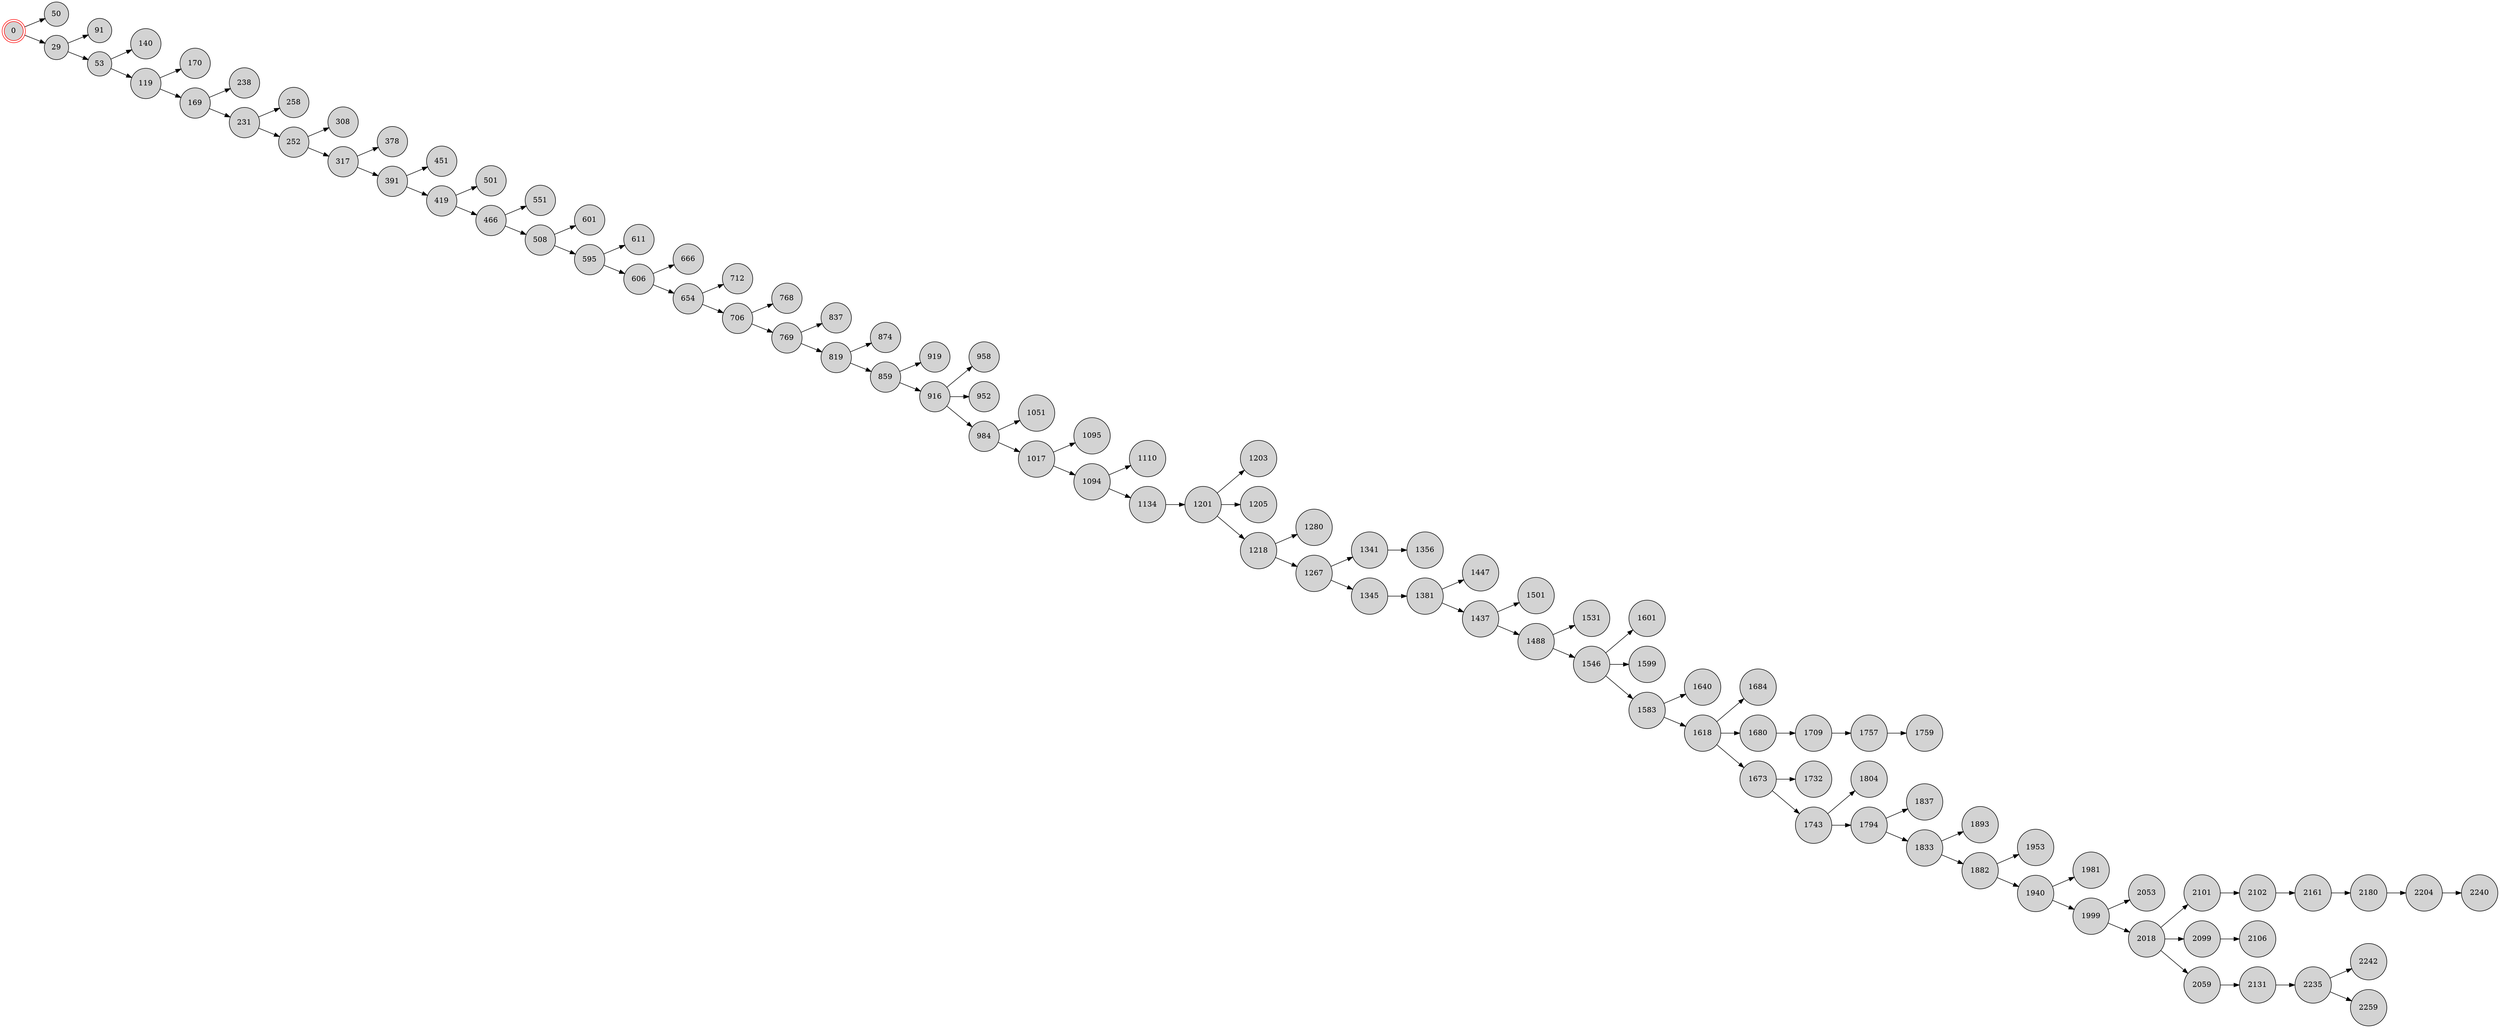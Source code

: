 digraph BlockchainTree {
    rankdir=LR;
    node [shape=circle, style=filled, fillcolor=lightgray];

    0 [shape=doublecircle, color=red];
    0 -> 50;
    0 -> 29;
    29 -> 91;
    29 -> 53;
    53 -> 140;
    53 -> 119;
    119 -> 170;
    119 -> 169;
    169 -> 238;
    169 -> 231;
    231 -> 258;
    231 -> 252;
    252 -> 308;
    252 -> 317;
    317 -> 378;
    317 -> 391;
    391 -> 451;
    391 -> 419;
    419 -> 501;
    419 -> 466;
    466 -> 551;
    466 -> 508;
    508 -> 601;
    508 -> 595;
    595 -> 611;
    595 -> 606;
    606 -> 666;
    606 -> 654;
    654 -> 712;
    654 -> 706;
    706 -> 768;
    706 -> 769;
    769 -> 837;
    769 -> 819;
    819 -> 874;
    819 -> 859;
    859 -> 919;
    859 -> 916;
    916 -> 958;
    916 -> 952;
    916 -> 984;
    984 -> 1051;
    984 -> 1017;
    1017 -> 1095;
    1017 -> 1094;
    1094 -> 1110;
    1094 -> 1134;
    1134 -> 1201;
    1201 -> 1203;
    1201 -> 1205;
    1201 -> 1218;
    1218 -> 1280;
    1218 -> 1267;
    1267 -> 1341;
    1341 -> 1356;
    1267 -> 1345;
    1345 -> 1381;
    1381 -> 1447;
    1381 -> 1437;
    1437 -> 1501;
    1437 -> 1488;
    1488 -> 1531;
    1488 -> 1546;
    1546 -> 1601;
    1546 -> 1599;
    1546 -> 1583;
    1583 -> 1640;
    1583 -> 1618;
    1618 -> 1684;
    1618 -> 1680;
    1618 -> 1673;
    1673 -> 1732;
    1680 -> 1709;
    1709 -> 1757;
    1673 -> 1743;
    1743 -> 1804;
    1743 -> 1794;
    1794 -> 1837;
    1757 -> 1759;
    1794 -> 1833;
    1833 -> 1893;
    1833 -> 1882;
    1882 -> 1953;
    1882 -> 1940;
    1940 -> 1981;
    1940 -> 1999;
    1999 -> 2053;
    1999 -> 2018;
    2018 -> 2101;
    2101 -> 2102;
    2018 -> 2099;
    2018 -> 2059;
    2099 -> 2106;
    2102 -> 2161;
    2161 -> 2180;
    2180 -> 2204;
    2059 -> 2131;
    2204 -> 2240;
    2131 -> 2235;
    2235 -> 2242;
    2235 -> 2259;
}
